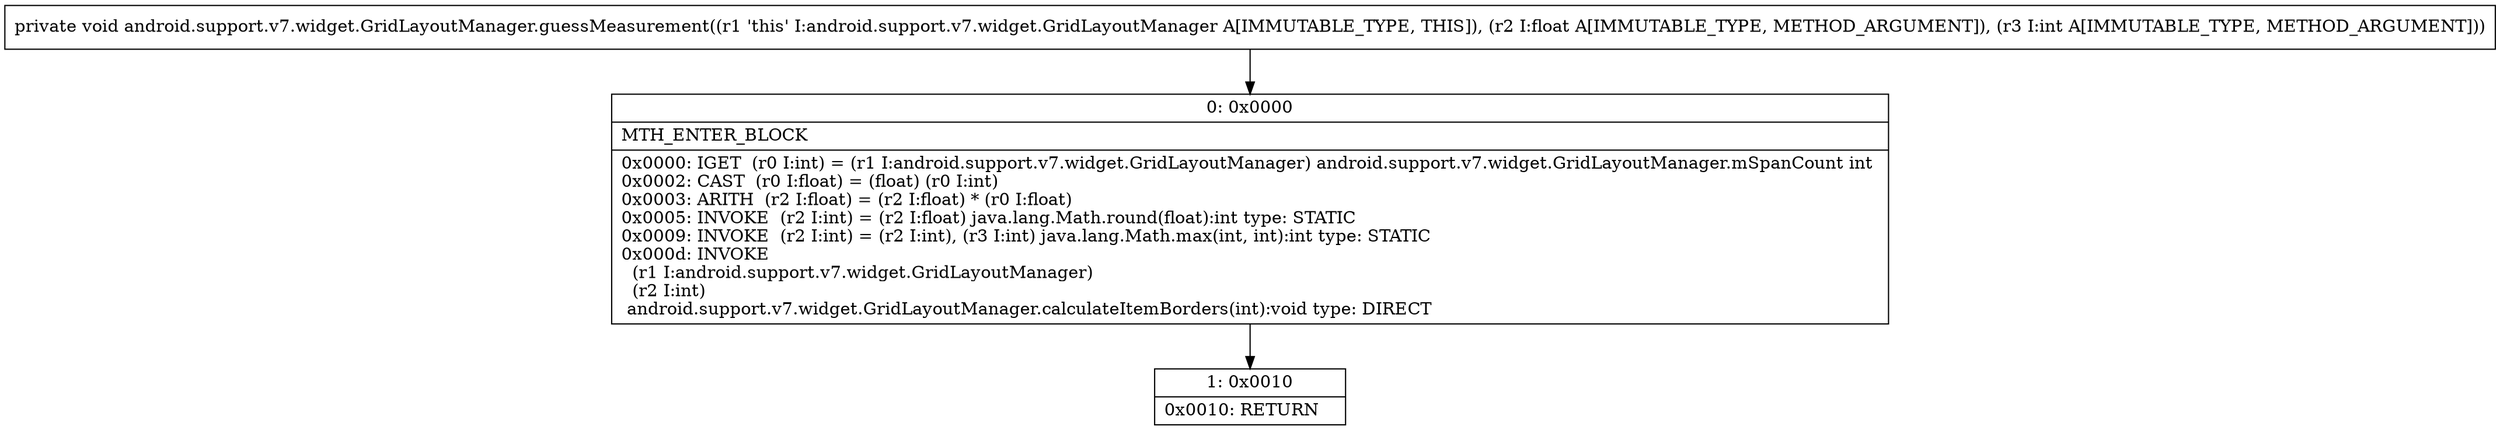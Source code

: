 digraph "CFG forandroid.support.v7.widget.GridLayoutManager.guessMeasurement(FI)V" {
Node_0 [shape=record,label="{0\:\ 0x0000|MTH_ENTER_BLOCK\l|0x0000: IGET  (r0 I:int) = (r1 I:android.support.v7.widget.GridLayoutManager) android.support.v7.widget.GridLayoutManager.mSpanCount int \l0x0002: CAST  (r0 I:float) = (float) (r0 I:int) \l0x0003: ARITH  (r2 I:float) = (r2 I:float) * (r0 I:float) \l0x0005: INVOKE  (r2 I:int) = (r2 I:float) java.lang.Math.round(float):int type: STATIC \l0x0009: INVOKE  (r2 I:int) = (r2 I:int), (r3 I:int) java.lang.Math.max(int, int):int type: STATIC \l0x000d: INVOKE  \l  (r1 I:android.support.v7.widget.GridLayoutManager)\l  (r2 I:int)\l android.support.v7.widget.GridLayoutManager.calculateItemBorders(int):void type: DIRECT \l}"];
Node_1 [shape=record,label="{1\:\ 0x0010|0x0010: RETURN   \l}"];
MethodNode[shape=record,label="{private void android.support.v7.widget.GridLayoutManager.guessMeasurement((r1 'this' I:android.support.v7.widget.GridLayoutManager A[IMMUTABLE_TYPE, THIS]), (r2 I:float A[IMMUTABLE_TYPE, METHOD_ARGUMENT]), (r3 I:int A[IMMUTABLE_TYPE, METHOD_ARGUMENT])) }"];
MethodNode -> Node_0;
Node_0 -> Node_1;
}

